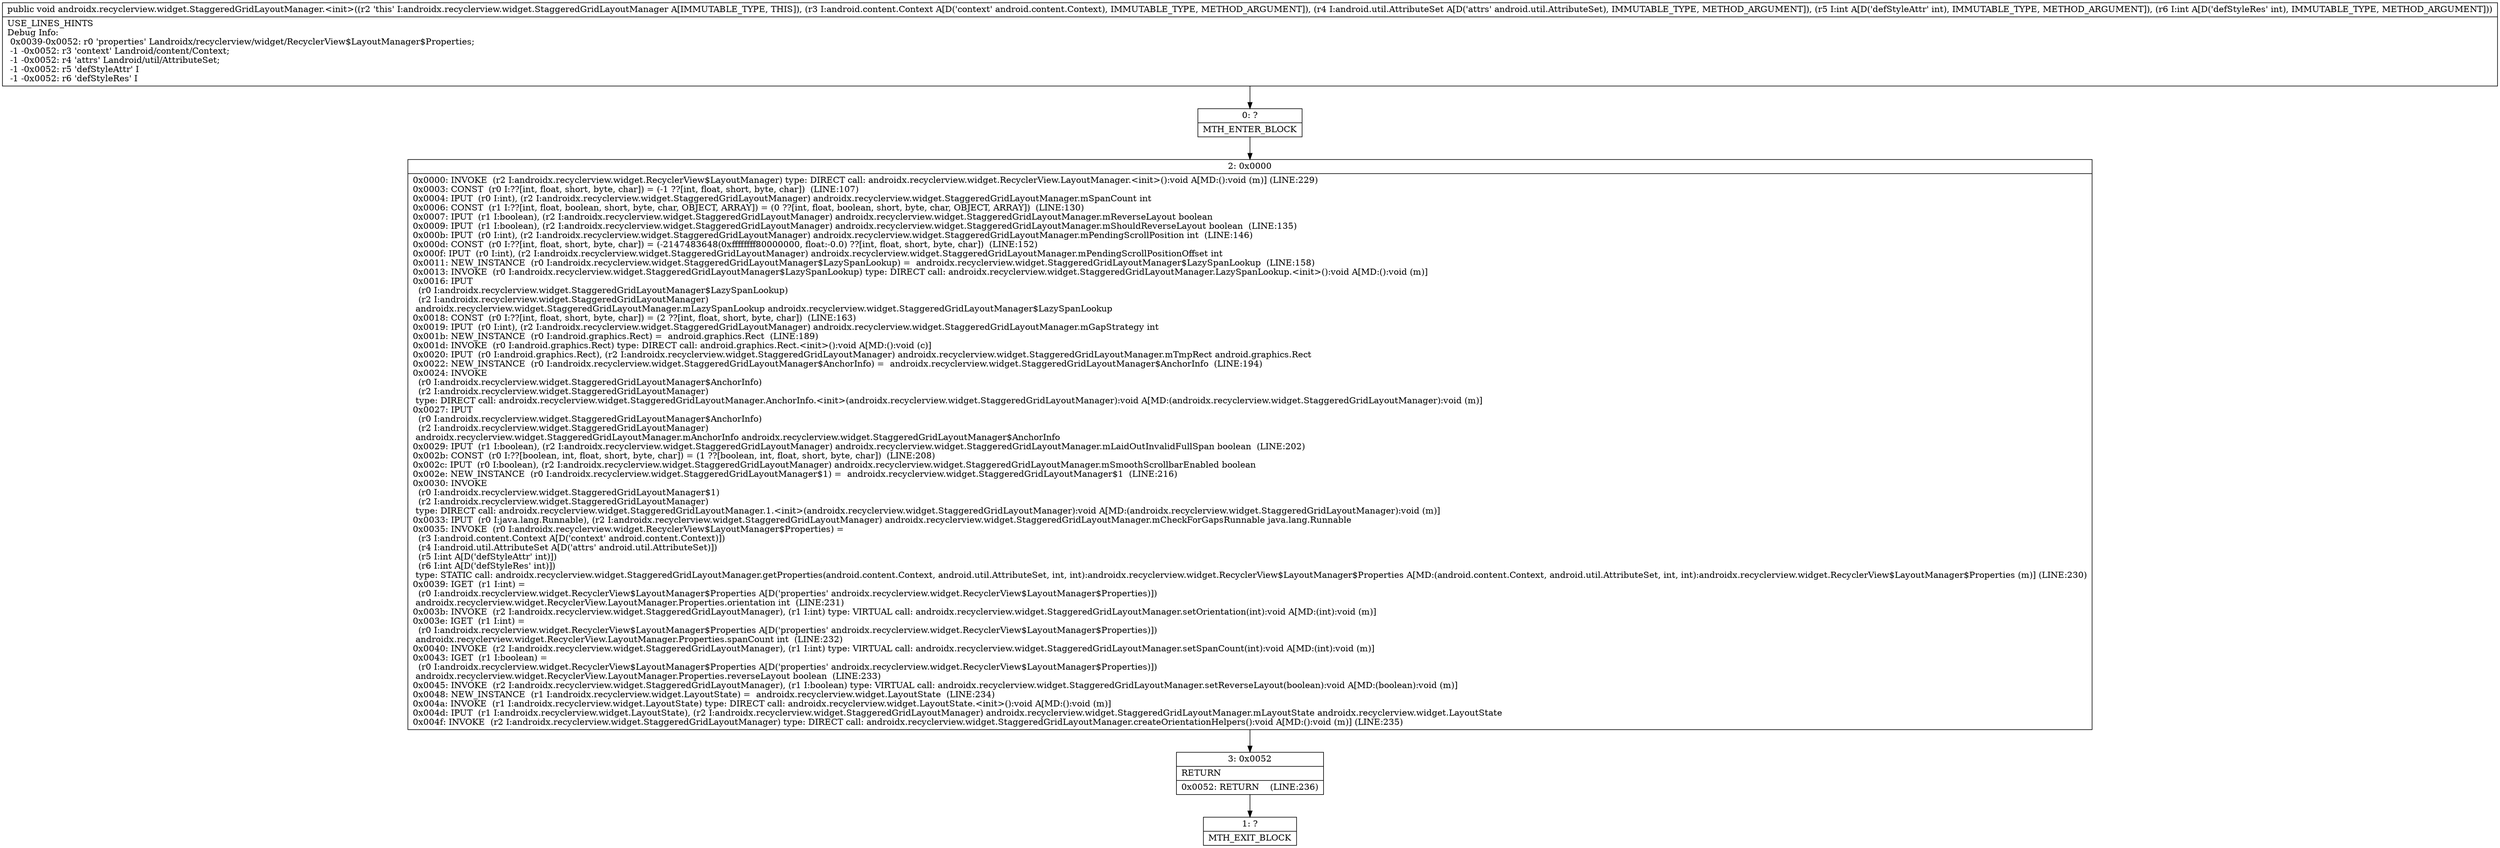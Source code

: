 digraph "CFG forandroidx.recyclerview.widget.StaggeredGridLayoutManager.\<init\>(Landroid\/content\/Context;Landroid\/util\/AttributeSet;II)V" {
Node_0 [shape=record,label="{0\:\ ?|MTH_ENTER_BLOCK\l}"];
Node_2 [shape=record,label="{2\:\ 0x0000|0x0000: INVOKE  (r2 I:androidx.recyclerview.widget.RecyclerView$LayoutManager) type: DIRECT call: androidx.recyclerview.widget.RecyclerView.LayoutManager.\<init\>():void A[MD:():void (m)] (LINE:229)\l0x0003: CONST  (r0 I:??[int, float, short, byte, char]) = (\-1 ??[int, float, short, byte, char])  (LINE:107)\l0x0004: IPUT  (r0 I:int), (r2 I:androidx.recyclerview.widget.StaggeredGridLayoutManager) androidx.recyclerview.widget.StaggeredGridLayoutManager.mSpanCount int \l0x0006: CONST  (r1 I:??[int, float, boolean, short, byte, char, OBJECT, ARRAY]) = (0 ??[int, float, boolean, short, byte, char, OBJECT, ARRAY])  (LINE:130)\l0x0007: IPUT  (r1 I:boolean), (r2 I:androidx.recyclerview.widget.StaggeredGridLayoutManager) androidx.recyclerview.widget.StaggeredGridLayoutManager.mReverseLayout boolean \l0x0009: IPUT  (r1 I:boolean), (r2 I:androidx.recyclerview.widget.StaggeredGridLayoutManager) androidx.recyclerview.widget.StaggeredGridLayoutManager.mShouldReverseLayout boolean  (LINE:135)\l0x000b: IPUT  (r0 I:int), (r2 I:androidx.recyclerview.widget.StaggeredGridLayoutManager) androidx.recyclerview.widget.StaggeredGridLayoutManager.mPendingScrollPosition int  (LINE:146)\l0x000d: CONST  (r0 I:??[int, float, short, byte, char]) = (\-2147483648(0xffffffff80000000, float:\-0.0) ??[int, float, short, byte, char])  (LINE:152)\l0x000f: IPUT  (r0 I:int), (r2 I:androidx.recyclerview.widget.StaggeredGridLayoutManager) androidx.recyclerview.widget.StaggeredGridLayoutManager.mPendingScrollPositionOffset int \l0x0011: NEW_INSTANCE  (r0 I:androidx.recyclerview.widget.StaggeredGridLayoutManager$LazySpanLookup) =  androidx.recyclerview.widget.StaggeredGridLayoutManager$LazySpanLookup  (LINE:158)\l0x0013: INVOKE  (r0 I:androidx.recyclerview.widget.StaggeredGridLayoutManager$LazySpanLookup) type: DIRECT call: androidx.recyclerview.widget.StaggeredGridLayoutManager.LazySpanLookup.\<init\>():void A[MD:():void (m)]\l0x0016: IPUT  \l  (r0 I:androidx.recyclerview.widget.StaggeredGridLayoutManager$LazySpanLookup)\l  (r2 I:androidx.recyclerview.widget.StaggeredGridLayoutManager)\l androidx.recyclerview.widget.StaggeredGridLayoutManager.mLazySpanLookup androidx.recyclerview.widget.StaggeredGridLayoutManager$LazySpanLookup \l0x0018: CONST  (r0 I:??[int, float, short, byte, char]) = (2 ??[int, float, short, byte, char])  (LINE:163)\l0x0019: IPUT  (r0 I:int), (r2 I:androidx.recyclerview.widget.StaggeredGridLayoutManager) androidx.recyclerview.widget.StaggeredGridLayoutManager.mGapStrategy int \l0x001b: NEW_INSTANCE  (r0 I:android.graphics.Rect) =  android.graphics.Rect  (LINE:189)\l0x001d: INVOKE  (r0 I:android.graphics.Rect) type: DIRECT call: android.graphics.Rect.\<init\>():void A[MD:():void (c)]\l0x0020: IPUT  (r0 I:android.graphics.Rect), (r2 I:androidx.recyclerview.widget.StaggeredGridLayoutManager) androidx.recyclerview.widget.StaggeredGridLayoutManager.mTmpRect android.graphics.Rect \l0x0022: NEW_INSTANCE  (r0 I:androidx.recyclerview.widget.StaggeredGridLayoutManager$AnchorInfo) =  androidx.recyclerview.widget.StaggeredGridLayoutManager$AnchorInfo  (LINE:194)\l0x0024: INVOKE  \l  (r0 I:androidx.recyclerview.widget.StaggeredGridLayoutManager$AnchorInfo)\l  (r2 I:androidx.recyclerview.widget.StaggeredGridLayoutManager)\l type: DIRECT call: androidx.recyclerview.widget.StaggeredGridLayoutManager.AnchorInfo.\<init\>(androidx.recyclerview.widget.StaggeredGridLayoutManager):void A[MD:(androidx.recyclerview.widget.StaggeredGridLayoutManager):void (m)]\l0x0027: IPUT  \l  (r0 I:androidx.recyclerview.widget.StaggeredGridLayoutManager$AnchorInfo)\l  (r2 I:androidx.recyclerview.widget.StaggeredGridLayoutManager)\l androidx.recyclerview.widget.StaggeredGridLayoutManager.mAnchorInfo androidx.recyclerview.widget.StaggeredGridLayoutManager$AnchorInfo \l0x0029: IPUT  (r1 I:boolean), (r2 I:androidx.recyclerview.widget.StaggeredGridLayoutManager) androidx.recyclerview.widget.StaggeredGridLayoutManager.mLaidOutInvalidFullSpan boolean  (LINE:202)\l0x002b: CONST  (r0 I:??[boolean, int, float, short, byte, char]) = (1 ??[boolean, int, float, short, byte, char])  (LINE:208)\l0x002c: IPUT  (r0 I:boolean), (r2 I:androidx.recyclerview.widget.StaggeredGridLayoutManager) androidx.recyclerview.widget.StaggeredGridLayoutManager.mSmoothScrollbarEnabled boolean \l0x002e: NEW_INSTANCE  (r0 I:androidx.recyclerview.widget.StaggeredGridLayoutManager$1) =  androidx.recyclerview.widget.StaggeredGridLayoutManager$1  (LINE:216)\l0x0030: INVOKE  \l  (r0 I:androidx.recyclerview.widget.StaggeredGridLayoutManager$1)\l  (r2 I:androidx.recyclerview.widget.StaggeredGridLayoutManager)\l type: DIRECT call: androidx.recyclerview.widget.StaggeredGridLayoutManager.1.\<init\>(androidx.recyclerview.widget.StaggeredGridLayoutManager):void A[MD:(androidx.recyclerview.widget.StaggeredGridLayoutManager):void (m)]\l0x0033: IPUT  (r0 I:java.lang.Runnable), (r2 I:androidx.recyclerview.widget.StaggeredGridLayoutManager) androidx.recyclerview.widget.StaggeredGridLayoutManager.mCheckForGapsRunnable java.lang.Runnable \l0x0035: INVOKE  (r0 I:androidx.recyclerview.widget.RecyclerView$LayoutManager$Properties) = \l  (r3 I:android.content.Context A[D('context' android.content.Context)])\l  (r4 I:android.util.AttributeSet A[D('attrs' android.util.AttributeSet)])\l  (r5 I:int A[D('defStyleAttr' int)])\l  (r6 I:int A[D('defStyleRes' int)])\l type: STATIC call: androidx.recyclerview.widget.StaggeredGridLayoutManager.getProperties(android.content.Context, android.util.AttributeSet, int, int):androidx.recyclerview.widget.RecyclerView$LayoutManager$Properties A[MD:(android.content.Context, android.util.AttributeSet, int, int):androidx.recyclerview.widget.RecyclerView$LayoutManager$Properties (m)] (LINE:230)\l0x0039: IGET  (r1 I:int) = \l  (r0 I:androidx.recyclerview.widget.RecyclerView$LayoutManager$Properties A[D('properties' androidx.recyclerview.widget.RecyclerView$LayoutManager$Properties)])\l androidx.recyclerview.widget.RecyclerView.LayoutManager.Properties.orientation int  (LINE:231)\l0x003b: INVOKE  (r2 I:androidx.recyclerview.widget.StaggeredGridLayoutManager), (r1 I:int) type: VIRTUAL call: androidx.recyclerview.widget.StaggeredGridLayoutManager.setOrientation(int):void A[MD:(int):void (m)]\l0x003e: IGET  (r1 I:int) = \l  (r0 I:androidx.recyclerview.widget.RecyclerView$LayoutManager$Properties A[D('properties' androidx.recyclerview.widget.RecyclerView$LayoutManager$Properties)])\l androidx.recyclerview.widget.RecyclerView.LayoutManager.Properties.spanCount int  (LINE:232)\l0x0040: INVOKE  (r2 I:androidx.recyclerview.widget.StaggeredGridLayoutManager), (r1 I:int) type: VIRTUAL call: androidx.recyclerview.widget.StaggeredGridLayoutManager.setSpanCount(int):void A[MD:(int):void (m)]\l0x0043: IGET  (r1 I:boolean) = \l  (r0 I:androidx.recyclerview.widget.RecyclerView$LayoutManager$Properties A[D('properties' androidx.recyclerview.widget.RecyclerView$LayoutManager$Properties)])\l androidx.recyclerview.widget.RecyclerView.LayoutManager.Properties.reverseLayout boolean  (LINE:233)\l0x0045: INVOKE  (r2 I:androidx.recyclerview.widget.StaggeredGridLayoutManager), (r1 I:boolean) type: VIRTUAL call: androidx.recyclerview.widget.StaggeredGridLayoutManager.setReverseLayout(boolean):void A[MD:(boolean):void (m)]\l0x0048: NEW_INSTANCE  (r1 I:androidx.recyclerview.widget.LayoutState) =  androidx.recyclerview.widget.LayoutState  (LINE:234)\l0x004a: INVOKE  (r1 I:androidx.recyclerview.widget.LayoutState) type: DIRECT call: androidx.recyclerview.widget.LayoutState.\<init\>():void A[MD:():void (m)]\l0x004d: IPUT  (r1 I:androidx.recyclerview.widget.LayoutState), (r2 I:androidx.recyclerview.widget.StaggeredGridLayoutManager) androidx.recyclerview.widget.StaggeredGridLayoutManager.mLayoutState androidx.recyclerview.widget.LayoutState \l0x004f: INVOKE  (r2 I:androidx.recyclerview.widget.StaggeredGridLayoutManager) type: DIRECT call: androidx.recyclerview.widget.StaggeredGridLayoutManager.createOrientationHelpers():void A[MD:():void (m)] (LINE:235)\l}"];
Node_3 [shape=record,label="{3\:\ 0x0052|RETURN\l|0x0052: RETURN    (LINE:236)\l}"];
Node_1 [shape=record,label="{1\:\ ?|MTH_EXIT_BLOCK\l}"];
MethodNode[shape=record,label="{public void androidx.recyclerview.widget.StaggeredGridLayoutManager.\<init\>((r2 'this' I:androidx.recyclerview.widget.StaggeredGridLayoutManager A[IMMUTABLE_TYPE, THIS]), (r3 I:android.content.Context A[D('context' android.content.Context), IMMUTABLE_TYPE, METHOD_ARGUMENT]), (r4 I:android.util.AttributeSet A[D('attrs' android.util.AttributeSet), IMMUTABLE_TYPE, METHOD_ARGUMENT]), (r5 I:int A[D('defStyleAttr' int), IMMUTABLE_TYPE, METHOD_ARGUMENT]), (r6 I:int A[D('defStyleRes' int), IMMUTABLE_TYPE, METHOD_ARGUMENT]))  | USE_LINES_HINTS\lDebug Info:\l  0x0039\-0x0052: r0 'properties' Landroidx\/recyclerview\/widget\/RecyclerView$LayoutManager$Properties;\l  \-1 \-0x0052: r3 'context' Landroid\/content\/Context;\l  \-1 \-0x0052: r4 'attrs' Landroid\/util\/AttributeSet;\l  \-1 \-0x0052: r5 'defStyleAttr' I\l  \-1 \-0x0052: r6 'defStyleRes' I\l}"];
MethodNode -> Node_0;Node_0 -> Node_2;
Node_2 -> Node_3;
Node_3 -> Node_1;
}

